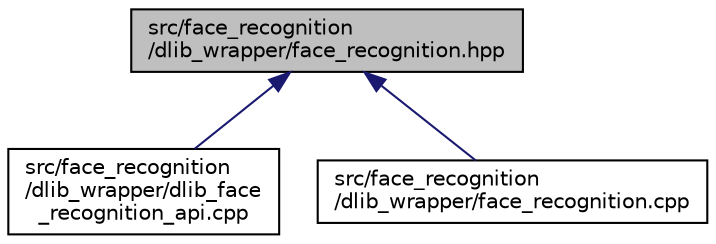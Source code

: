digraph "src/face_recognition/dlib_wrapper/face_recognition.hpp"
{
 // LATEX_PDF_SIZE
  edge [fontname="Helvetica",fontsize="10",labelfontname="Helvetica",labelfontsize="10"];
  node [fontname="Helvetica",fontsize="10",shape=record];
  Node1 [label="src/face_recognition\l/dlib_wrapper/face_recognition.hpp",height=0.2,width=0.4,color="black", fillcolor="grey75", style="filled", fontcolor="black",tooltip=" "];
  Node1 -> Node2 [dir="back",color="midnightblue",fontsize="10",style="solid",fontname="Helvetica"];
  Node2 [label="src/face_recognition\l/dlib_wrapper/dlib_face\l_recognition_api.cpp",height=0.2,width=0.4,color="black", fillcolor="white", style="filled",URL="$dlib__face__recognition__api_8cpp.html",tooltip=" "];
  Node1 -> Node3 [dir="back",color="midnightblue",fontsize="10",style="solid",fontname="Helvetica"];
  Node3 [label="src/face_recognition\l/dlib_wrapper/face_recognition.cpp",height=0.2,width=0.4,color="black", fillcolor="white", style="filled",URL="$dlib__wrapper_2face__recognition_8cpp.html",tooltip=" "];
}
